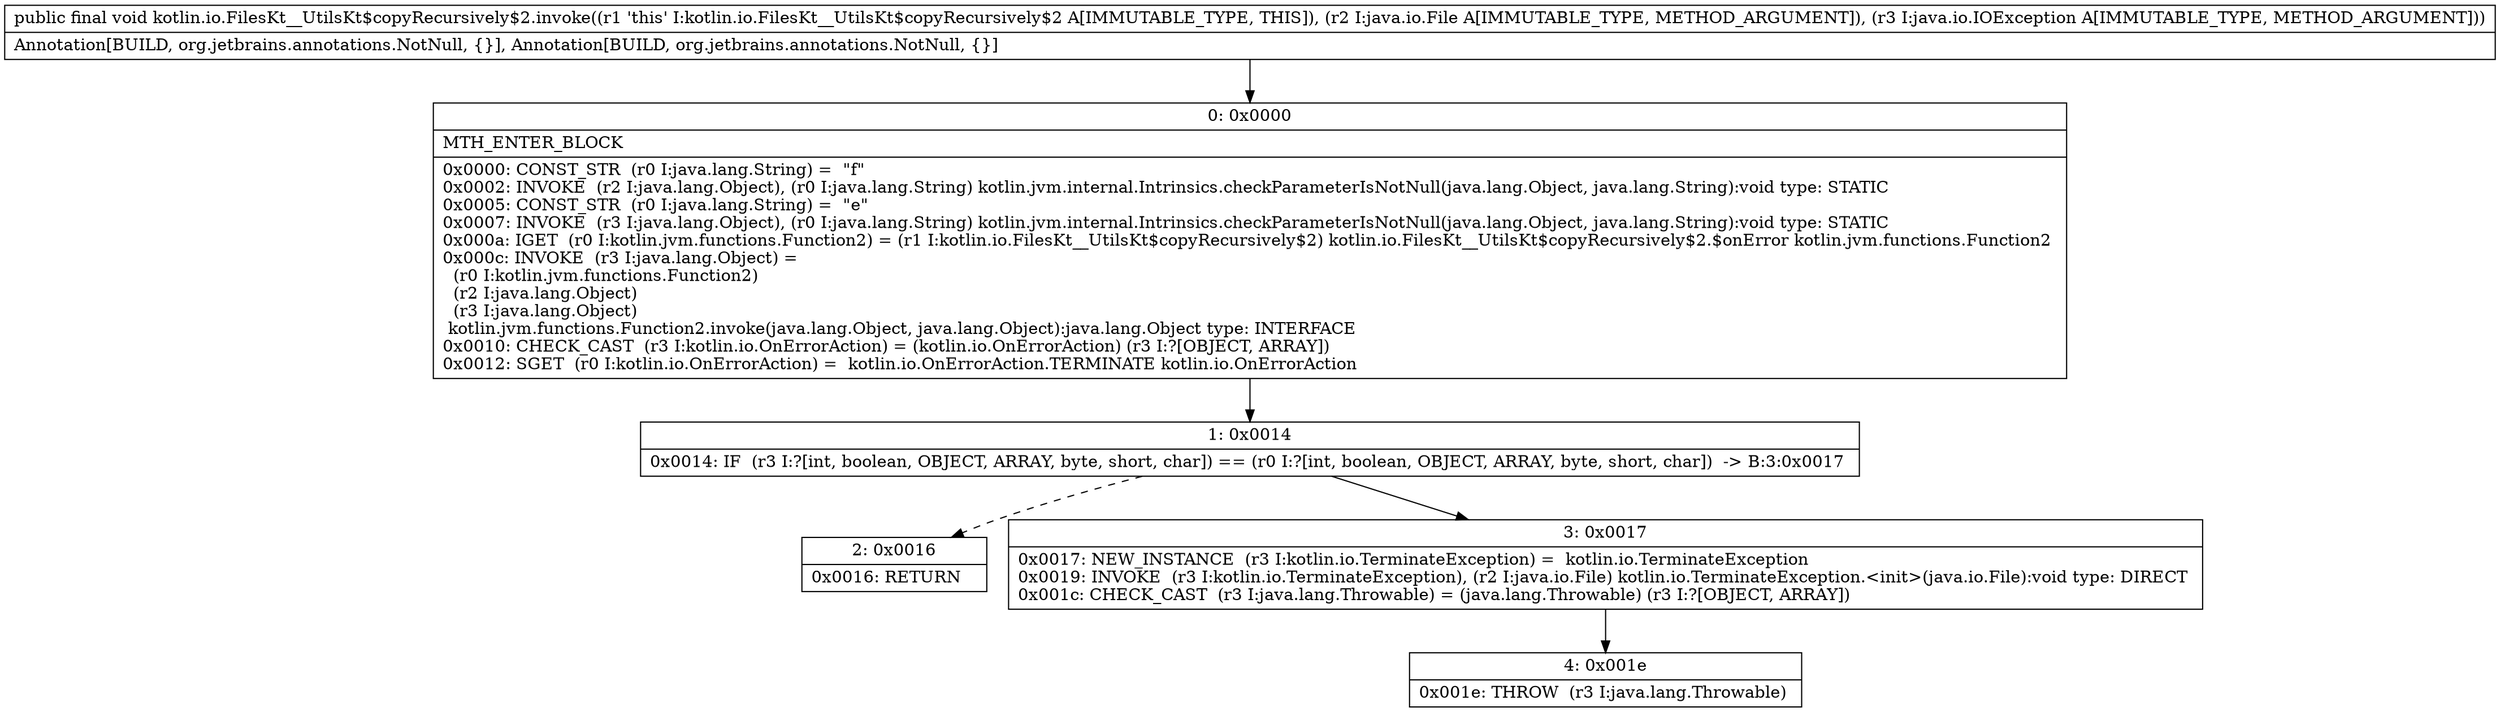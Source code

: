 digraph "CFG forkotlin.io.FilesKt__UtilsKt$copyRecursively$2.invoke(Ljava\/io\/File;Ljava\/io\/IOException;)V" {
Node_0 [shape=record,label="{0\:\ 0x0000|MTH_ENTER_BLOCK\l|0x0000: CONST_STR  (r0 I:java.lang.String) =  \"f\" \l0x0002: INVOKE  (r2 I:java.lang.Object), (r0 I:java.lang.String) kotlin.jvm.internal.Intrinsics.checkParameterIsNotNull(java.lang.Object, java.lang.String):void type: STATIC \l0x0005: CONST_STR  (r0 I:java.lang.String) =  \"e\" \l0x0007: INVOKE  (r3 I:java.lang.Object), (r0 I:java.lang.String) kotlin.jvm.internal.Intrinsics.checkParameterIsNotNull(java.lang.Object, java.lang.String):void type: STATIC \l0x000a: IGET  (r0 I:kotlin.jvm.functions.Function2) = (r1 I:kotlin.io.FilesKt__UtilsKt$copyRecursively$2) kotlin.io.FilesKt__UtilsKt$copyRecursively$2.$onError kotlin.jvm.functions.Function2 \l0x000c: INVOKE  (r3 I:java.lang.Object) = \l  (r0 I:kotlin.jvm.functions.Function2)\l  (r2 I:java.lang.Object)\l  (r3 I:java.lang.Object)\l kotlin.jvm.functions.Function2.invoke(java.lang.Object, java.lang.Object):java.lang.Object type: INTERFACE \l0x0010: CHECK_CAST  (r3 I:kotlin.io.OnErrorAction) = (kotlin.io.OnErrorAction) (r3 I:?[OBJECT, ARRAY]) \l0x0012: SGET  (r0 I:kotlin.io.OnErrorAction) =  kotlin.io.OnErrorAction.TERMINATE kotlin.io.OnErrorAction \l}"];
Node_1 [shape=record,label="{1\:\ 0x0014|0x0014: IF  (r3 I:?[int, boolean, OBJECT, ARRAY, byte, short, char]) == (r0 I:?[int, boolean, OBJECT, ARRAY, byte, short, char])  \-\> B:3:0x0017 \l}"];
Node_2 [shape=record,label="{2\:\ 0x0016|0x0016: RETURN   \l}"];
Node_3 [shape=record,label="{3\:\ 0x0017|0x0017: NEW_INSTANCE  (r3 I:kotlin.io.TerminateException) =  kotlin.io.TerminateException \l0x0019: INVOKE  (r3 I:kotlin.io.TerminateException), (r2 I:java.io.File) kotlin.io.TerminateException.\<init\>(java.io.File):void type: DIRECT \l0x001c: CHECK_CAST  (r3 I:java.lang.Throwable) = (java.lang.Throwable) (r3 I:?[OBJECT, ARRAY]) \l}"];
Node_4 [shape=record,label="{4\:\ 0x001e|0x001e: THROW  (r3 I:java.lang.Throwable) \l}"];
MethodNode[shape=record,label="{public final void kotlin.io.FilesKt__UtilsKt$copyRecursively$2.invoke((r1 'this' I:kotlin.io.FilesKt__UtilsKt$copyRecursively$2 A[IMMUTABLE_TYPE, THIS]), (r2 I:java.io.File A[IMMUTABLE_TYPE, METHOD_ARGUMENT]), (r3 I:java.io.IOException A[IMMUTABLE_TYPE, METHOD_ARGUMENT]))  | Annotation[BUILD, org.jetbrains.annotations.NotNull, \{\}], Annotation[BUILD, org.jetbrains.annotations.NotNull, \{\}]\l}"];
MethodNode -> Node_0;
Node_0 -> Node_1;
Node_1 -> Node_2[style=dashed];
Node_1 -> Node_3;
Node_3 -> Node_4;
}

